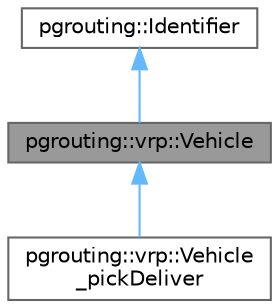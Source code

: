 digraph "pgrouting::vrp::Vehicle"
{
 // LATEX_PDF_SIZE
  bgcolor="transparent";
  edge [fontname=Helvetica,fontsize=10,labelfontname=Helvetica,labelfontsize=10];
  node [fontname=Helvetica,fontsize=10,shape=box,height=0.2,width=0.4];
  Node1 [id="Node000001",label="pgrouting::vrp::Vehicle",height=0.2,width=0.4,color="gray40", fillcolor="grey60", style="filled", fontcolor="black",tooltip="Vehicle with time windows."];
  Node2 -> Node1 [id="edge1_Node000001_Node000002",dir="back",color="steelblue1",style="solid",tooltip=" "];
  Node2 [id="Node000002",label="pgrouting::Identifier",height=0.2,width=0.4,color="gray40", fillcolor="white", style="filled",URL="$classpgrouting_1_1Identifier.html",tooltip=" "];
  Node1 -> Node3 [id="edge2_Node000001_Node000003",dir="back",color="steelblue1",style="solid",tooltip=" "];
  Node3 [id="Node000003",label="pgrouting::vrp::Vehicle\l_pickDeliver",height=0.2,width=0.4,color="gray40", fillcolor="white", style="filled",URL="$classpgrouting_1_1vrp_1_1Vehicle__pickDeliver.html",tooltip=" "];
}
